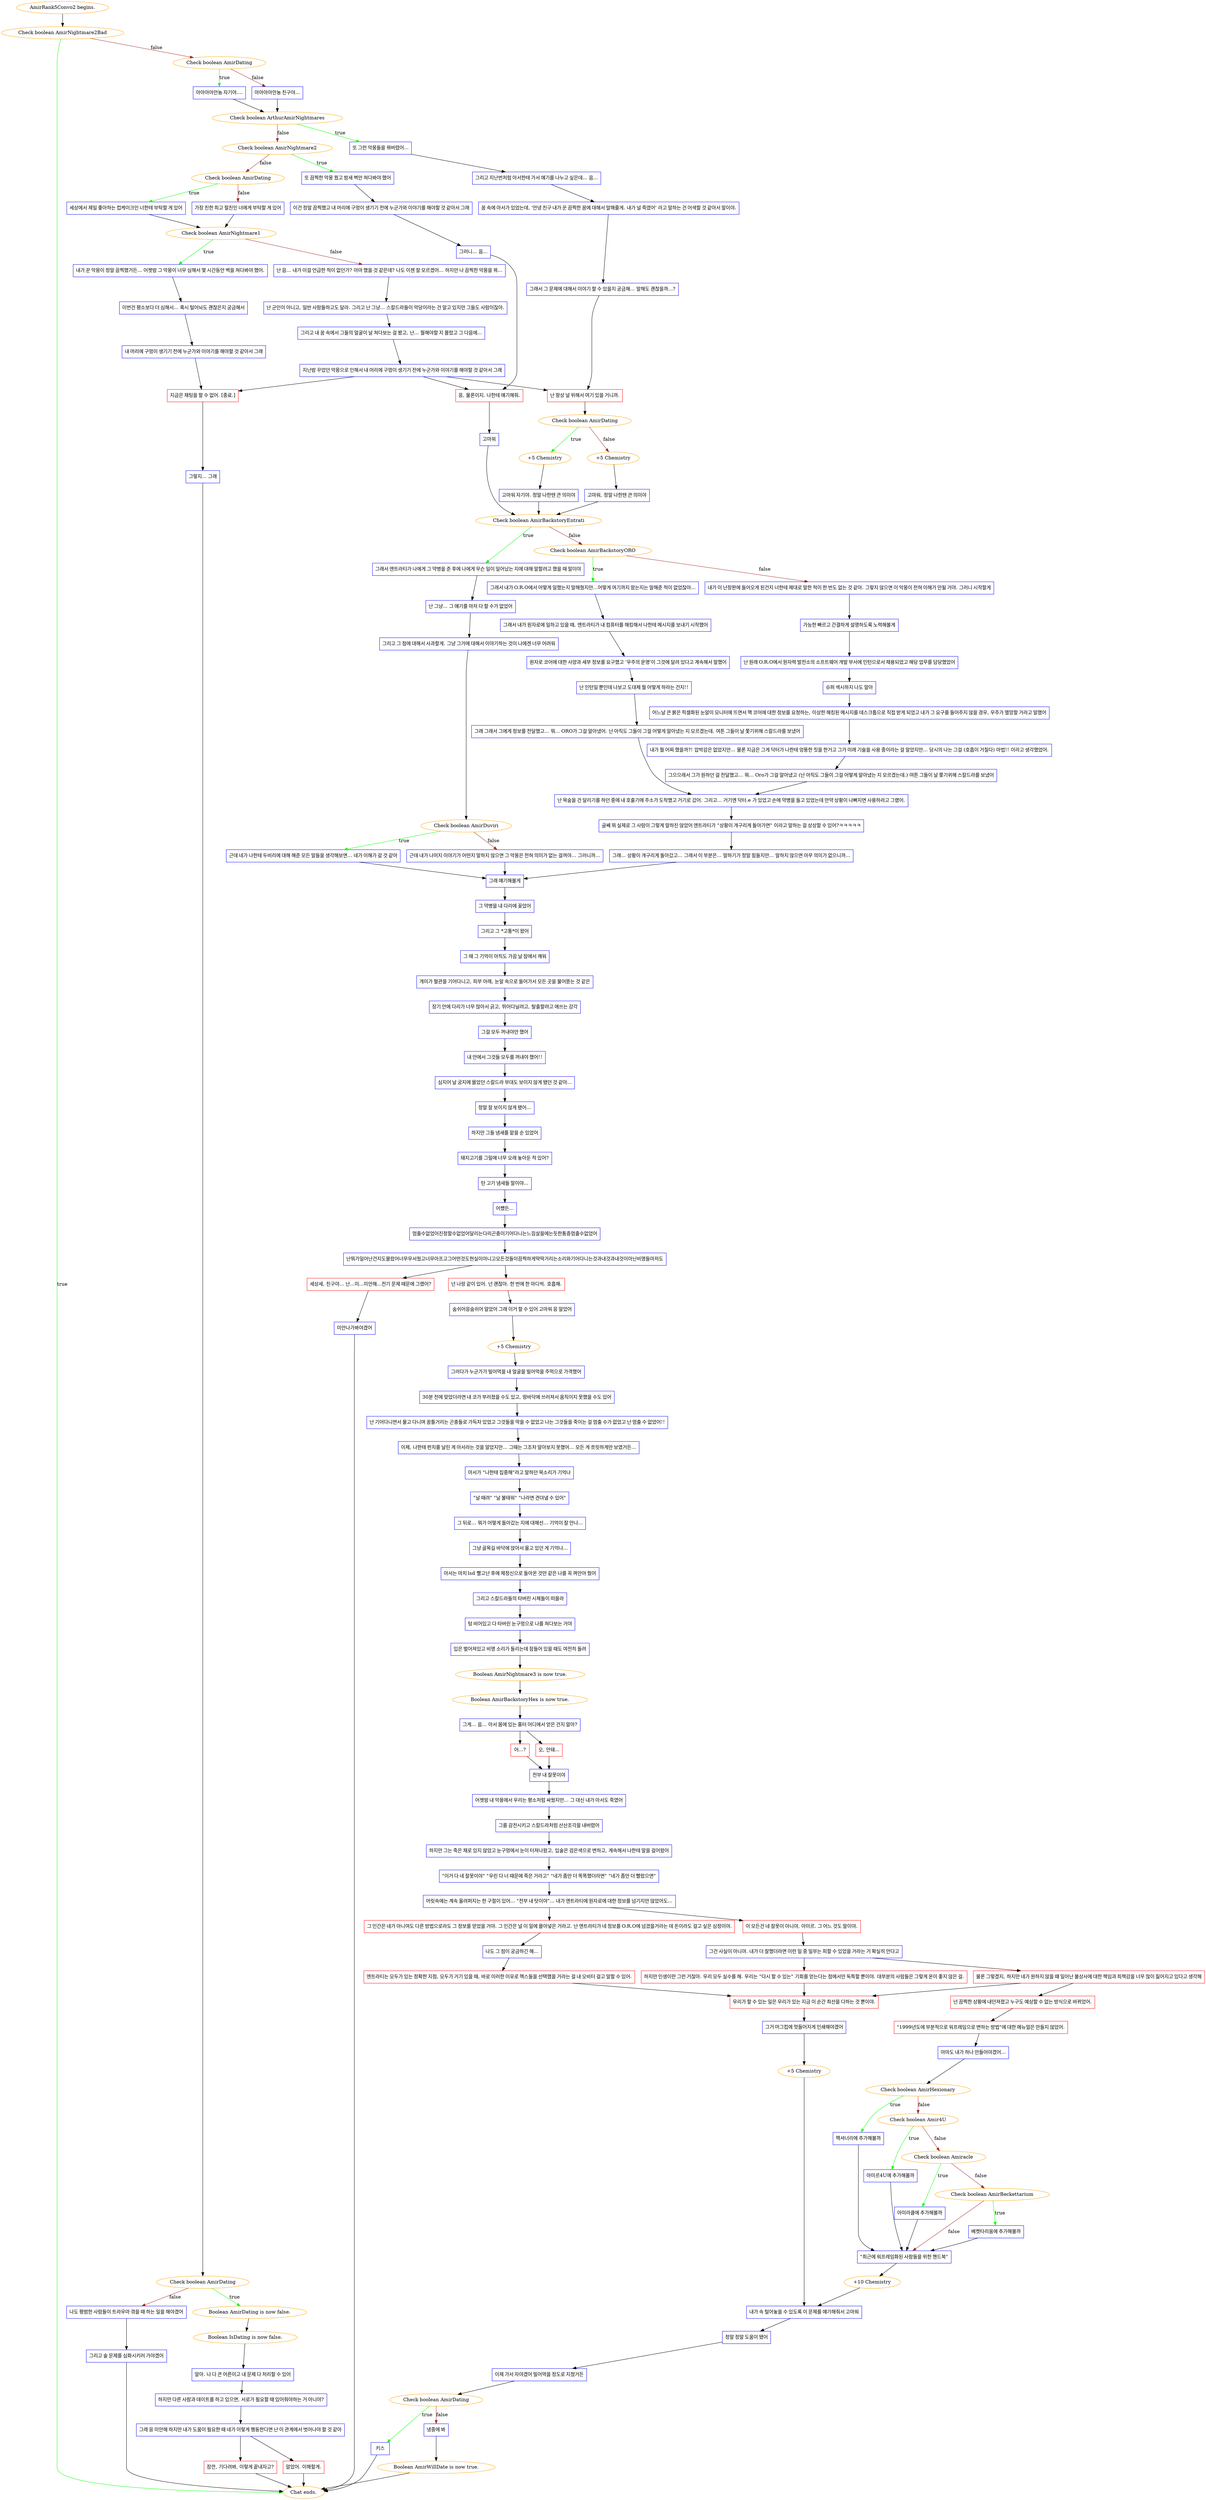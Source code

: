 digraph {
	"AmirRank5Convo2 begins." [color=orange];
		"AmirRank5Convo2 begins." -> j3346168945;
	j3346168945 [label="Check boolean AmirNightmare2Bad",color=orange];
		j3346168945 -> "Chat ends." [label=true,color=green];
		j3346168945 -> j2769147181 [label=false,color=brown];
	"Chat ends." [color=orange];
	j2769147181 [label="Check boolean AmirDating",color=orange];
		j2769147181 -> j1429631728 [label=true,color=green];
		j2769147181 -> j431894878 [label=false,color=brown];
	j1429631728 [label="아아아아안뇽 자기야....",shape=box,color=blue];
		j1429631728 -> j2915049333;
	j431894878 [label="아아아아안뇽 친구야...",shape=box,color=blue];
		j431894878 -> j2915049333;
	j2915049333 [label="Check boolean ArthurAmirNightmares",color=orange];
		j2915049333 -> j282917741 [label=true,color=green];
		j2915049333 -> j3157984749 [label=false,color=brown];
	j282917741 [label="또 그런 악몽들을 꿔버렸어...",shape=box,color=blue];
		j282917741 -> j3901652416;
	j3157984749 [label="Check boolean AmirNightmare2",color=orange];
		j3157984749 -> j2391114348 [label=true,color=green];
		j3157984749 -> j2085567462 [label=false,color=brown];
	j3901652416 [label="그리고 지난번처럼 아서한테 가서 얘기를 나누고 싶은데... 음...",shape=box,color=blue];
		j3901652416 -> j2196908819;
	j2391114348 [label="또 끔찍한 악몽 꿨고 밤새 벽만 쳐다봐야 했어",shape=box,color=blue];
		j2391114348 -> j2841784239;
	j2085567462 [label="Check boolean AmirDating",color=orange];
		j2085567462 -> j2807193625 [label=true,color=green];
		j2085567462 -> j945290109 [label=false,color=brown];
	j2196908819 [label="꿈 속에 아서가 있었는데, '안녕 친구 내가 꾼 끔찍한 꿈에 대해서 말해줄게. 내가 널 죽였어' 라고 말하는 건 어색할 것 같아서 말이야.",shape=box,color=blue];
		j2196908819 -> j1551627481;
	j2841784239 [label="이건 정말 끔찍했고 내 머리에 구멍이 생기기 전에 누군가와 이야기를 해야할 것 같아서 그래",shape=box,color=blue];
		j2841784239 -> j2814693668;
	j2807193625 [label="세상에서 제일 좋아하는 컵케이크인 너한테 부탁할 게 있어",shape=box,color=blue];
		j2807193625 -> j822141118;
	j945290109 [label="가장 친한 최고 절친인 너에게 부탁할 게 있어",shape=box,color=blue];
		j945290109 -> j822141118;
	j1551627481 [label="그래서 그 문제에 대해서 이야기 할 수 있을지 궁금해... 말해도 괜찮을까...?",shape=box,color=blue];
		j1551627481 -> j1384609302;
	j2814693668 [label="그러니... 음...",shape=box,color=blue];
		j2814693668 -> j3310298579;
	j822141118 [label="Check boolean AmirNightmare1",color=orange];
		j822141118 -> j603108266 [label=true,color=green];
		j822141118 -> j2148475161 [label=false,color=brown];
	j1384609302 [label="난 항상 널 위해서 여기 있을 거니까.",shape=box,color=red];
		j1384609302 -> j2850850546;
	j3310298579 [label="응, 물론이지. 나한테 얘기해줘.",shape=box,color=red];
		j3310298579 -> j765091364;
	j603108266 [label="내가 꾼 악몽이 정말 끔찍했거든... 어젯밤 그 악몽이 너무 심해서 몇 시간동안 벽을 쳐다봐야 했어.",shape=box,color=blue];
		j603108266 -> j1294376304;
	j2148475161 [label="난 음... 내가 이걸 언급한 적이 없던가? 아마 했을 것 같은데? 나도 이젠 잘 모르겠어... 하지만 나 끔찍한 악몽을 꿔...",shape=box,color=blue];
		j2148475161 -> j4133192752;
	j2850850546 [label="Check boolean AmirDating",color=orange];
		j2850850546 -> j3151887272 [label=true,color=green];
		j2850850546 -> j3622973456 [label=false,color=brown];
	j765091364 [label="고마워",shape=box,color=blue];
		j765091364 -> j3726133081;
	j1294376304 [label="이번건 평소보다 더 심해서... 혹시 털어놔도 괜찮은지 궁금해서",shape=box,color=blue];
		j1294376304 -> j3216252136;
	j4133192752 [label="난 군인이 아니고, 일반 사람들하고도 달라. 그리고 난 그냥... 스칼드라들이 악당이라는 건 알고 있지만 그들도 사람이잖아.",shape=box,color=blue];
		j4133192752 -> j2821557275;
	j3151887272 [label="+5 Chemistry",color=orange];
		j3151887272 -> j1983456897;
	j3622973456 [label="+5 Chemistry",color=orange];
		j3622973456 -> j2197895332;
	j3726133081 [label="Check boolean AmirBackstoryEntrati",color=orange];
		j3726133081 -> j2581422010 [label=true,color=green];
		j3726133081 -> j3839700962 [label=false,color=brown];
	j3216252136 [label="내 머리에 구멍이 생기기 전에 누군가와 이야기를 해야할 것 같아서 그래",shape=box,color=blue];
		j3216252136 -> j3898323242;
	j2821557275 [label="그리고 내 꿈 속에서 그들의 얼굴이 날 쳐다보는 걸 봤고, 난... 뭘해야할 지 몰랐고 그 다음에...",shape=box,color=blue];
		j2821557275 -> j147557033;
	j1983456897 [label="고마워 자기야. 정말 나한텐 큰 의미야",shape=box,color=blue];
		j1983456897 -> j3726133081;
	j2197895332 [label="고마워, 정말 나한텐 큰 의미야",shape=box,color=blue];
		j2197895332 -> j3726133081;
	j2581422010 [label="그래서 엔트라티가 나에게 그 약병을 준 후에 나에게 무슨 일이 일어났는 지에 대해 말할려고 했을 때 말이야",shape=box,color=blue];
		j2581422010 -> j3868887305;
	j3839700962 [label="Check boolean AmirBackstoryORO",color=orange];
		j3839700962 -> j604428972 [label=true,color=green];
		j3839700962 -> j3999678863 [label=false,color=brown];
	j3898323242 [label="지금은 채팅을 할 수 없어. [종료.]",shape=box,color=red];
		j3898323242 -> j904917264;
	j147557033 [label="지난밤 꾸었던 악몽으로 인해서 내 머리에 구멍이 생기기 전에 누군가와 이야기를 해야할 것 같아서 그래",shape=box,color=blue];
		j147557033 -> j1384609302;
		j147557033 -> j3310298579;
		j147557033 -> j3898323242;
	j3868887305 [label="난 그냥... 그 얘기를 마저 다 할 수가 없었어",shape=box,color=blue];
		j3868887305 -> j3886866278;
	j604428972 [label="그래서 내가 O.R.O에서 어떻게 일했는지 말해줬지만...어떻게 여기까지 왔는지는 말해준 적이 없었잖아...",shape=box,color=blue];
		j604428972 -> j2770032005;
	j3999678863 [label="내가 이 난장판에 들어오게 된건지 너한테 제대로 말한 적이 한 번도 없는 것 같아. 그렇지 않으면 이 악몽이 전혀 이해가 안될 거야. 그러니 시작할게",shape=box,color=blue];
		j3999678863 -> j170723031;
	j904917264 [label="그렇지... 그래",shape=box,color=blue];
		j904917264 -> j2381424385;
	j3886866278 [label="그리고 그 점에 대해서 사과할게. 그냥 그거에 대해서 이야기하는 것이 나에겐 너무 어려워",shape=box,color=blue];
		j3886866278 -> j2594202141;
	j2770032005 [label="그래서 내가 원자로에 일하고 있을 때, 엔트라티가 내 컴퓨터를 해킹해서 나한테 메시지를 보내기 시작했어",shape=box,color=blue];
		j2770032005 -> j450410728;
	j170723031 [label="가능한 빠르고 간결하게 설명하도록 노력해볼게",shape=box,color=blue];
		j170723031 -> j3104791162;
	j2381424385 [label="Check boolean AmirDating",color=orange];
		j2381424385 -> j2542661914 [label=true,color=green];
		j2381424385 -> j2523940378 [label=false,color=brown];
	j2594202141 [label="Check boolean AmirDuviri",color=orange];
		j2594202141 -> j2082457018 [label=true,color=green];
		j2594202141 -> j959714780 [label=false,color=brown];
	j450410728 [label="원자로 코어에 대한 사양과 세부 정보를 요구했고 '우주의 운명'이 그것에 달려 있다고 계속해서 말했어",shape=box,color=blue];
		j450410728 -> j3483569629;
	j3104791162 [label="난 원래 O.R.O에서 원자력 발전소의 소프트웨어 개발 부서에 인턴으로서 채용되었고 해당 업무를 담당했었어",shape=box,color=blue];
		j3104791162 -> j146787667;
	j2542661914 [label="Boolean AmirDating is now false.",color=orange];
		j2542661914 -> j972942996;
	j2523940378 [label="나도 평범한 사람들이 트라우마 겪을 때 하는 일을 해야겠어",shape=box,color=blue];
		j2523940378 -> j598403094;
	j2082457018 [label="근데 네가 나한테 두비리에 대해 해준 모든 말들을 생각해보면... 네가 이해가 갈 것 같아",shape=box,color=blue];
		j2082457018 -> j4041916959;
	j959714780 [label="근데 내가 나머지 이야기가 어떤지 말하지 않으면 그 악몽은 전혀 의미가 없는 걸꺼야... 그러니까...",shape=box,color=blue];
		j959714780 -> j4041916959;
	j3483569629 [label="난 인턴일 뿐인데 나보고 도대체 뭘 어떻게 하라는 건지!!",shape=box,color=blue];
		j3483569629 -> j2833206692;
	j146787667 [label="슈퍼 섹시하지 나도 알아",shape=box,color=blue];
		j146787667 -> j1366472906;
	j972942996 [label="Boolean IsDating is now false.",color=orange];
		j972942996 -> j3189177852;
	j598403094 [label="그리고 술 문제를 심화시키러 가야겠어",shape=box,color=blue];
		j598403094 -> "Chat ends.";
	j4041916959 [label="그래 얘기해볼게",shape=box,color=blue];
		j4041916959 -> j1579787433;
	j2833206692 [label="그래 그래서 그에게 정보를 전달했고... 뭐... ORO가 그걸 알아냈어. 난 아직도 그들이 그걸 어떻게 알아냈는 지 모르겠는데. 여튼 그들이 날 쫓기위해 스칼드라를 보냈어",shape=box,color=blue];
		j2833206692 -> j3756302324;
	j1366472906 [label="어느날 큰 붉은 픽셀화된 눈알이 모니터에 뜨면서 핵 코어에 대한 정보를 요청하는, 이상한 해킹된 메시지를 데스크톱으로 직접 받게 되었고 내가 그 요구를 들어주지 않을 경우, 우주가 멸망할 거라고 말했어",shape=box,color=blue];
		j1366472906 -> j2911249063;
	j3189177852 [label="알아. 나 다 큰 어른이고 내 문제 다 처리할 수 있어",shape=box,color=blue];
		j3189177852 -> j339949814;
	j1579787433 [label="그 약병을 내 다리에 꽂았어",shape=box,color=blue];
		j1579787433 -> j1843789014;
	j3756302324 [label="난 목숨을 건 달리기를 하던 중에 내 호출기에 주소가 도착했고 거기로 갔어. 그리고... 거기엔 닥터.e 가 있었고 손에 약병을 들고 있었는데 만약 상황이 나빠지면 사용하라고 그랬어.",shape=box,color=blue];
		j3756302324 -> j930746723;
	j2911249063 [label="내가 뭘 어찌 했을까?! 압박감은 없었지만... 물론 지금은 그게 닥터가 나한테 엉뚱한 짓을 한거고 그가 미래 기술을 사용 중이라는 걸 알았지만... 당시의 나는 그걸 (호흡이 거칠다) 마법!! 이라고 생각했었어.",shape=box,color=blue];
		j2911249063 -> j3459395431;
	j339949814 [label="하지만 다른 사람과 데이트를 하고 있으면, 서로가 필요할 때 있어줘야하는 거 아니야?",shape=box,color=blue];
		j339949814 -> j3579761850;
	j1843789014 [label="그리고 그 *고통*이 왔어",shape=box,color=blue];
		j1843789014 -> j3760223148;
	j930746723 [label="글쎼 뭐 실제로 그 사람이 그렇게 말하진 않았어 엔트라티가 \"상황이 개구리게 돌아가면\" 이라고 말하는 걸 상상할 수 있어?ㅋㅋㅋㅋㅋ",shape=box,color=blue];
		j930746723 -> j1749486878;
	j3459395431 [label="그으으래서 그가 원하던 걸 전달했고... 뭐... Oro가 그걸 알아냈고 (난 아직도 그들이 그걸 어떻게 알아냈는 지 모르겠는데.) 여튼 그들이 날 쫓기위해 스칼드라를 보냈어",shape=box,color=blue];
		j3459395431 -> j3756302324;
	j3579761850 [label="그래 응 미안해 하지만 내가 도움이 필요한 때 네가 이렇게 행동한다면 난 이 관계에서 벗어나야 할 것 같아",shape=box,color=blue];
		j3579761850 -> j1753072223;
		j3579761850 -> j1932010964;
	j3760223148 [label="그 때 그 기억이 아직도 가끔 날 잠에서 깨워",shape=box,color=blue];
		j3760223148 -> j841743758;
	j1749486878 [label="그래... 상황이 개구리게 돌아갔고... 그래서 이 부분은... 말하기가 정말 힘들지만... 말하지 않으면 아무 의미가 없으니까...",shape=box,color=blue];
		j1749486878 -> j4041916959;
	j1753072223 [label="잠깐, 기다려봐, 이렇게 끝내자고?",shape=box,color=red];
		j1753072223 -> "Chat ends.";
	j1932010964 [label="알았어. 이해할게.",shape=box,color=red];
		j1932010964 -> "Chat ends.";
	j841743758 [label="개미가 혈관을 기어다니고, 피부 아래, 눈알 속으로 들어가서 모든 곳을 물어뜯는 것 같은",shape=box,color=blue];
		j841743758 -> j3064928028;
	j3064928028 [label="장기 안에 다리가 너무 많아서 긁고, 뛰어다닐려고, 탈출할려고 애쓰는 감각",shape=box,color=blue];
		j3064928028 -> j2580606667;
	j2580606667 [label="그걸 모두 꺼내야만 했어",shape=box,color=blue];
		j2580606667 -> j1270863161;
	j1270863161 [label="내 안에서 그것들 모두를 꺼내야 했어!!",shape=box,color=blue];
		j1270863161 -> j50470986;
	j50470986 [label="심지어 날 궁지에 몰았던 스칼드라 부대도 보이지 않게 됐던 것 같아...",shape=box,color=blue];
		j50470986 -> j1326927181;
	j1326927181 [label="정말 잘 보이지 않게 됐어...",shape=box,color=blue];
		j1326927181 -> j2297732902;
	j2297732902 [label="하지만 그들 냄새를 맡을 순 있었어",shape=box,color=blue];
		j2297732902 -> j1839920888;
	j1839920888 [label="돼지고기를 그릴에 너무 오래 놓아둔 적 있어?",shape=box,color=blue];
		j1839920888 -> j1392476618;
	j1392476618 [label="탄 고기 냄새들 말이야...",shape=box,color=blue];
		j1392476618 -> j3259396905;
	j3259396905 [label="어쨌든...",shape=box,color=blue];
		j3259396905 -> j2301601787;
	j2301601787 [label="멈출수없었어진정할수없었어달리는다리곤충이기어다니는느낌살을에는듯한통증멈출수없었어",shape=box,color=blue];
		j2301601787 -> j3404309452;
	j3404309452 [label="난뭐가일어난건지도몰랐어너무무서웠고너무아프고그어떤것도현실이아니고모든것들이끔찍하게딱딱거리는소리와기어다니는것과내것과내것이아닌비명들마저도",shape=box,color=blue];
		j3404309452 -> j3118015786;
		j3404309452 -> j4064747231;
	j3118015786 [label="넌 나랑 같이 있어. 넌 괜찮아. 한 번에 한 마디씩. 호흡해.",shape=box,color=red];
		j3118015786 -> j1713224560;
	j4064747231 [label="세상세, 친구야... 난...미...미안해...전기 문제 때문에 그랬어?",shape=box,color=red];
		j4064747231 -> j1856986913;
	j1713224560 [label="숨쉬어응숨쉬어 알았어 그래 이거 할 수 있어 고마워 응 알았어",shape=box,color=blue];
		j1713224560 -> j2376595884;
	j1856986913 [label="미안나가봐야겠어",shape=box,color=blue];
		j1856986913 -> "Chat ends.";
	j2376595884 [label="+5 Chemistry",color=orange];
		j2376595884 -> j1665024232;
	j1665024232 [label="그러다가 누군가가 빌어먹을 내 얼굴을 빌어먹을 주먹으로 가격했어",shape=box,color=blue];
		j1665024232 -> j990855523;
	j990855523 [label="30분 전에 맞았더라면 내 코가 부러졌을 수도 있고, 땅바닥에 쓰러져서 움직이지 못했을 수도 있어",shape=box,color=blue];
		j990855523 -> j440034147;
	j440034147 [label="난 기어다니면서 물고 다니며 꿈틀거리는 곤충들로 가득차 있었고 그것들을 막을 수 없었고 나는 그것들을 죽이는 걸 멈출 수가 없었고 난 멈출 수 없었어!!",shape=box,color=blue];
		j440034147 -> j113888564;
	j113888564 [label="이제, 나한테 펀치를 날린 게 아서라는 것을 알았지만... 그때는 그조차 알아보지 못했어... 모든 게 흐릿하게만 보였거든...",shape=box,color=blue];
		j113888564 -> j1510133162;
	j1510133162 [label="아서가 \"나한테 집중해\"라고 말하던 목소리가 기억나",shape=box,color=blue];
		j1510133162 -> j1159673120;
	j1159673120 [label="\"날 때려\" \"날 불태워\" \"나라면 견뎌낼 수 있어\"",shape=box,color=blue];
		j1159673120 -> j1910895701;
	j1910895701 [label="그 뒤로... 뭐가 어떻게 돌아갔는 지에 대해선... 기억이 잘 안나...",shape=box,color=blue];
		j1910895701 -> j3868287000;
	j3868287000 [label="그냥 골목길 바닥에 앉아서 울고 있던 게 기억나...",shape=box,color=blue];
		j3868287000 -> j3015313977;
	j3015313977 [label="아서는 마치 lsd 빨고난 후에 제정신으로 돌아온 것만 같은 나를 꼭 껴안아 줬어",shape=box,color=blue];
		j3015313977 -> j2744062273;
	j2744062273 [label="그리고 스칼드라들의 타버린 시체들이 떠올라",shape=box,color=blue];
		j2744062273 -> j1041782662;
	j1041782662 [label="텅 비어있고 다 타버린 눈구멍으로 나를 쳐다보는 거야",shape=box,color=blue];
		j1041782662 -> j3183727661;
	j3183727661 [label="입은 벌어져있고 비명 소리가 들리는데 잠들어 있을 때도 여전히 들려",shape=box,color=blue];
		j3183727661 -> j2910325047;
	j2910325047 [label="Boolean AmirNightmare3 is now true.",color=orange];
		j2910325047 -> j3903279132;
	j3903279132 [label="Boolean AmirBackstoryHex is now true.",color=orange];
		j3903279132 -> j3367837570;
	j3367837570 [label="그게... 음... 아서 몸에 있는 흉터 어디에서 얻은 건지 알아?",shape=box,color=blue];
		j3367837570 -> j893086026;
		j3367837570 -> j4206164815;
	j893086026 [label="어...?",shape=box,color=red];
		j893086026 -> j2166019352;
	j4206164815 [label="오, 안돼...",shape=box,color=red];
		j4206164815 -> j2166019352;
	j2166019352 [label="전부 내 잘못이야",shape=box,color=blue];
		j2166019352 -> j1223813712;
	j1223813712 [label="어젯밤 내 악몽에서 우리는 평소처럼 싸웠지만... 그 대신 내가 아서도 죽였어",shape=box,color=blue];
		j1223813712 -> j796267686;
	j796267686 [label="그를 감전시키고 스칼드라처럼 산산조각을 내버렸어",shape=box,color=blue];
		j796267686 -> j3668266013;
	j3668266013 [label="하지만 그는 죽은 채로 있지 않았고 눈구멍에서 눈이 터져나왔고, 입술은 검은색으로 변하고, 계속해서 나한테 말을 걸어왔어",shape=box,color=blue];
		j3668266013 -> j1943766280;
	j1943766280 [label="\"이거 다 네 잘못이야\" \"우린 다 너 때문에 죽은 거라고\" \"네가 좀만 더 똑똑했더라면\" \"네가 좀만 더 빨랐으면\"",shape=box,color=blue];
		j1943766280 -> j342904059;
	j342904059 [label="머릿속에는 계속 울려퍼지는 한 구절이 있어... \"전부 내 탓이야\"... 내가 엔트라티에 원자로에 대한 정보를 넘기지만 않았어도...",shape=box,color=blue];
		j342904059 -> j568073540;
		j342904059 -> j2107107200;
	j568073540 [label="그 인간은 네가 아니여도 다른 방법으로라도 그 정보를 얻었을 거야. 그 인간은 널 이 일에 몰아넣은 거라고. 난 엔트라티가 네 정보를 O.R.O에 넘겼을거라는 데 돈이라도 걸고 싶은 심정이야.",shape=box,color=red];
		j568073540 -> j1495003684;
	j2107107200 [label="이 모든건 네 잘못이 아니야, 아미르. 그 어느 것도 말이야.",shape=box,color=red];
		j2107107200 -> j2542479372;
	j1495003684 [label="나도 그 점이 궁금하긴 해...",shape=box,color=blue];
		j1495003684 -> j796151928;
	j2542479372 [label="그건 사실이 아니야. 내가 더 잘했더라면 이런 일 중 일부는 피할 수 있었을 거라는 거 확실히 안다고",shape=box,color=blue];
		j2542479372 -> j548509504;
		j2542479372 -> j2272469602;
	j796151928 [label="엔트라티는 모두가 있는 정확한 지점, 모두가 거기 있을 때, 바로 이러한 이유로 헥스들을 선택했을 거라는 걸 내 오비터 걸고 말할 수 있어.",shape=box,color=red];
		j796151928 -> j2734346541;
	j548509504 [label="하지만 인생이란 그런 거잖아. 우리 모두 실수를 해. 우리는 \"다시 할 수 있는\" 기회를 얻는다는 점에서만 독특할 뿐이야. 대부분의 사람들은 그렇게 운이 좋지 않은 걸.",shape=box,color=red];
		j548509504 -> j2734346541;
	j2272469602 [label="물론 그렇겠지, 하지만 네가 원하지 않을 떄 일어난 불상사에 대한 책임과 죄책감을 너무 많이 짊어지고 있다고 생각해",shape=box,color=red];
		j2272469602 -> j1411897659;
		j2272469602 -> j2734346541;
	j2734346541 [label="우리가 할 수 있는 일은 우리가 있는 지금 이 순간 최선을 다하는 것 뿐이야.",shape=box,color=red];
		j2734346541 -> j2792305794;
	j1411897659 [label="넌 끔찍한 상황에 내던져졌고 누구도 예상할 수 없는 방식으로 바뀌었어.",shape=box,color=red];
		j1411897659 -> j1122269380;
	j2792305794 [label="그거 머그컵에 멋들어지게 인쇄해야겠어",shape=box,color=blue];
		j2792305794 -> j3676373713;
	j1122269380 [label="\"1999년도에 부분적으로 워프레임으로 변하는 방법\"에 대한 메뉴얼은 만들지 않았어.",shape=box,color=red];
		j1122269380 -> j3782808072;
	j3676373713 [label="+5 Chemistry",color=orange];
		j3676373713 -> j2709324366;
	j3782808072 [label="아마도 내가 하나 만들어야겠어...",shape=box,color=blue];
		j3782808072 -> j767568525;
	j2709324366 [label="내가 속 털어놓을 수 있도록 이 문제를 얘기해줘서 고마워",shape=box,color=blue];
		j2709324366 -> j1375626130;
	j767568525 [label="Check boolean AmirHexionary",color=orange];
		j767568525 -> j3937231186 [label=true,color=green];
		j767568525 -> j2891816278 [label=false,color=brown];
	j1375626130 [label="정말 정말 도움이 됐어",shape=box,color=blue];
		j1375626130 -> j982897626;
	j3937231186 [label="헥셔너리에 추가해볼까",shape=box,color=blue];
		j3937231186 -> j4582967;
	j2891816278 [label="Check boolean Amir4U",color=orange];
		j2891816278 -> j4085127099 [label=true,color=green];
		j2891816278 -> j407232223 [label=false,color=brown];
	j982897626 [label="이제 가서 자야겠어 빌어먹을 정도로 지쳤거든",shape=box,color=blue];
		j982897626 -> j3775348585;
	j4582967 [label="\"최근에 워프레임화된 사람들을 위한 핸드북\"",shape=box,color=blue];
		j4582967 -> j983675257;
	j4085127099 [label="아미르4U에 추가해볼까",shape=box,color=blue];
		j4085127099 -> j4582967;
	j407232223 [label="Check boolean Amiracle",color=orange];
		j407232223 -> j1509478857 [label=true,color=green];
		j407232223 -> j3011765431 [label=false,color=brown];
	j3775348585 [label="Check boolean AmirDating",color=orange];
		j3775348585 -> j1397574457 [label=true,color=green];
		j3775348585 -> j4009926639 [label=false,color=brown];
	j983675257 [label="+10 Chemistry",color=orange];
		j983675257 -> j2709324366;
	j1509478857 [label="아미라클에 추가해볼까",shape=box,color=blue];
		j1509478857 -> j4582967;
	j3011765431 [label="Check boolean AmirBeckettarium",color=orange];
		j3011765431 -> j4282755368 [label=true,color=green];
		j3011765431 -> j4582967 [label=false,color=brown];
	j1397574457 [label="키스",shape=box,color=blue];
		j1397574457 -> "Chat ends.";
	j4009926639 [label="냉중에 봐",shape=box,color=blue];
		j4009926639 -> j1538486228;
	j4282755368 [label="베켓타리움에 추가해볼까",shape=box,color=blue];
		j4282755368 -> j4582967;
	j1538486228 [label="Boolean AmirWillDate is now true.",color=orange];
		j1538486228 -> "Chat ends.";
}